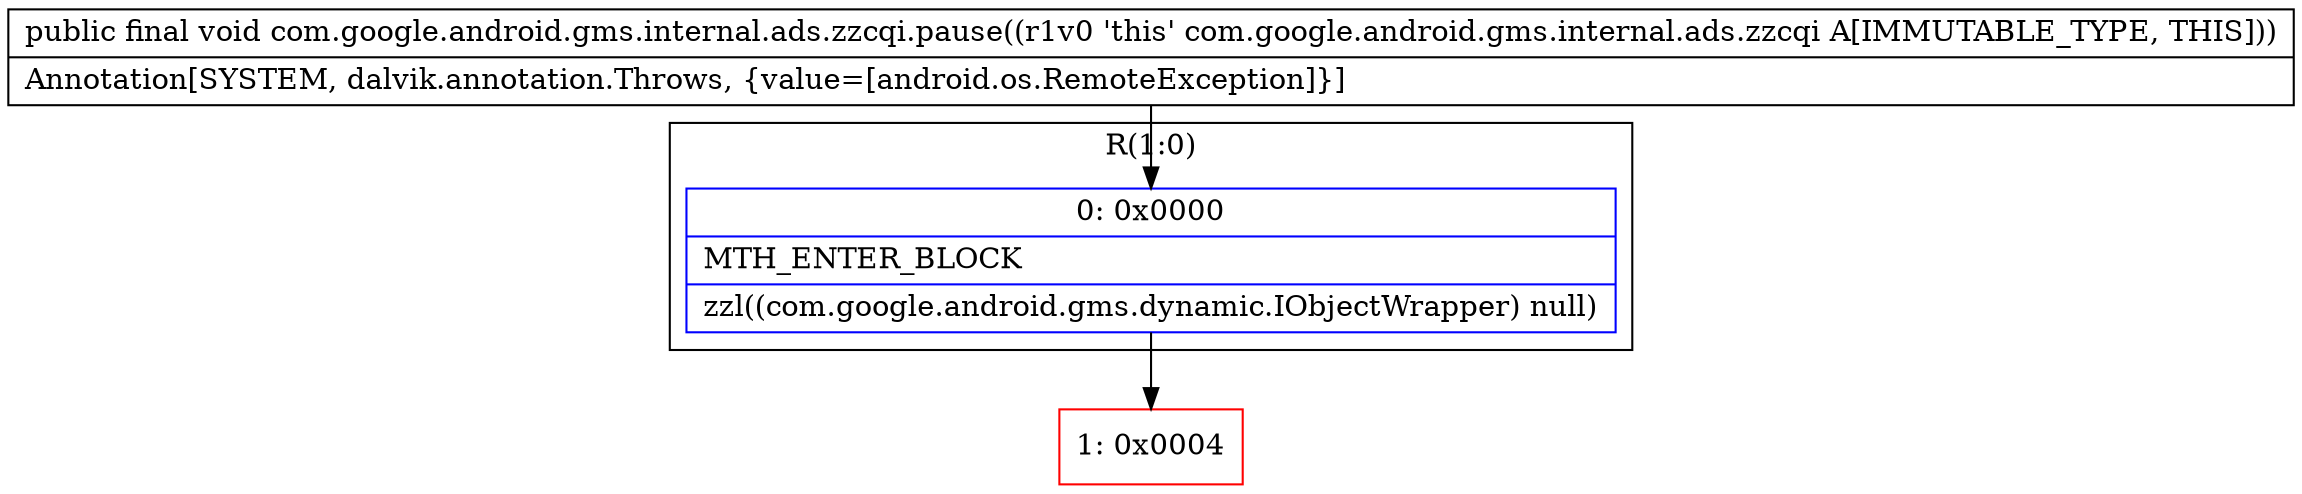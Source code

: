 digraph "CFG forcom.google.android.gms.internal.ads.zzcqi.pause()V" {
subgraph cluster_Region_1856079638 {
label = "R(1:0)";
node [shape=record,color=blue];
Node_0 [shape=record,label="{0\:\ 0x0000|MTH_ENTER_BLOCK\l|zzl((com.google.android.gms.dynamic.IObjectWrapper) null)\l}"];
}
Node_1 [shape=record,color=red,label="{1\:\ 0x0004}"];
MethodNode[shape=record,label="{public final void com.google.android.gms.internal.ads.zzcqi.pause((r1v0 'this' com.google.android.gms.internal.ads.zzcqi A[IMMUTABLE_TYPE, THIS]))  | Annotation[SYSTEM, dalvik.annotation.Throws, \{value=[android.os.RemoteException]\}]\l}"];
MethodNode -> Node_0;
Node_0 -> Node_1;
}

